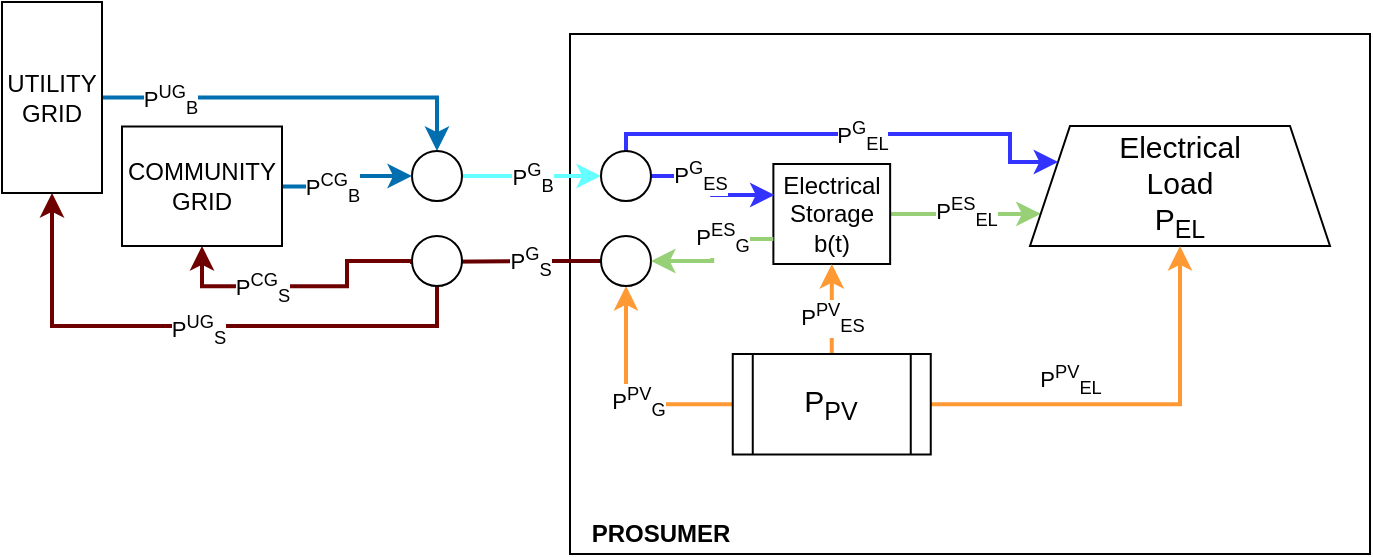 <mxfile version="14.7.7" type="github">
  <diagram id="CdLv_06fP5N1sXC1U6K2" name="Page-1">
    <mxGraphModel dx="865" dy="456" grid="1" gridSize="10" guides="1" tooltips="1" connect="1" arrows="1" fold="1" page="1" pageScale="1" pageWidth="850" pageHeight="1100" math="0" shadow="0">
      <root>
        <mxCell id="0" />
        <mxCell id="1" parent="0" />
        <mxCell id="jXaK1RRbCuR9iNc4X-hZ-1" value="" style="rounded=0;whiteSpace=wrap;html=1;" vertex="1" parent="1">
          <mxGeometry x="350" y="170" width="400" height="260" as="geometry" />
        </mxCell>
        <mxCell id="jXaK1RRbCuR9iNc4X-hZ-2" style="edgeStyle=orthogonalEdgeStyle;rounded=0;orthogonalLoop=1;jettySize=auto;html=1;entryX=0;entryY=0.5;entryDx=0;entryDy=0;strokeColor=#66FFFF;exitX=1;exitY=0.5;exitDx=0;exitDy=0;strokeWidth=2;" edge="1" parent="1" source="jXaK1RRbCuR9iNc4X-hZ-27" target="jXaK1RRbCuR9iNc4X-hZ-20">
          <mxGeometry relative="1" as="geometry">
            <Array as="points">
              <mxPoint x="300" y="241" />
              <mxPoint x="300" y="241" />
            </Array>
            <mxPoint x="250" y="227" as="sourcePoint" />
          </mxGeometry>
        </mxCell>
        <mxCell id="jXaK1RRbCuR9iNc4X-hZ-3" value="P&lt;sup&gt;G&lt;/sup&gt;&lt;sub&gt;B&lt;/sub&gt;" style="edgeLabel;html=1;align=center;verticalAlign=middle;resizable=0;points=[];" vertex="1" connectable="0" parent="jXaK1RRbCuR9iNc4X-hZ-2">
          <mxGeometry x="-0.013" y="-1" relative="1" as="geometry">
            <mxPoint as="offset" />
          </mxGeometry>
        </mxCell>
        <mxCell id="jXaK1RRbCuR9iNc4X-hZ-30" style="edgeStyle=orthogonalEdgeStyle;rounded=0;orthogonalLoop=1;jettySize=auto;html=1;entryX=0.5;entryY=0;entryDx=0;entryDy=0;fillColor=#1ba1e2;strokeColor=#006EAF;strokeWidth=2;" edge="1" parent="1" source="jXaK1RRbCuR9iNc4X-hZ-4" target="jXaK1RRbCuR9iNc4X-hZ-27">
          <mxGeometry relative="1" as="geometry" />
        </mxCell>
        <mxCell id="jXaK1RRbCuR9iNc4X-hZ-32" value="P&lt;sup&gt;UG&lt;/sup&gt;&lt;sub&gt;B&lt;/sub&gt;" style="edgeLabel;html=1;align=center;verticalAlign=middle;resizable=0;points=[];" vertex="1" connectable="0" parent="jXaK1RRbCuR9iNc4X-hZ-30">
          <mxGeometry x="-0.65" y="-1" relative="1" as="geometry">
            <mxPoint as="offset" />
          </mxGeometry>
        </mxCell>
        <mxCell id="jXaK1RRbCuR9iNc4X-hZ-4" value="UTILITY&lt;br&gt;GRID" style="rounded=0;whiteSpace=wrap;html=1;fontSize=12;" vertex="1" parent="1">
          <mxGeometry x="66" y="154" width="50" height="95.5" as="geometry" />
        </mxCell>
        <mxCell id="jXaK1RRbCuR9iNc4X-hZ-5" style="edgeStyle=orthogonalEdgeStyle;rounded=0;orthogonalLoop=1;jettySize=auto;html=1;exitX=1;exitY=0.5;exitDx=0;exitDy=0;entryX=0;entryY=0.75;entryDx=0;entryDy=0;strokeColor=#97D077;strokeWidth=2;" edge="1" parent="1" source="jXaK1RRbCuR9iNc4X-hZ-7" target="jXaK1RRbCuR9iNc4X-hZ-8">
          <mxGeometry relative="1" as="geometry">
            <Array as="points">
              <mxPoint x="520" y="260" />
              <mxPoint x="665" y="259" />
            </Array>
          </mxGeometry>
        </mxCell>
        <mxCell id="jXaK1RRbCuR9iNc4X-hZ-6" value="P&lt;sup&gt;ES&lt;/sup&gt;&lt;sub&gt;EL&lt;/sub&gt;" style="edgeLabel;html=1;align=center;verticalAlign=middle;resizable=0;points=[];" vertex="1" connectable="0" parent="jXaK1RRbCuR9iNc4X-hZ-5">
          <mxGeometry x="-0.01" y="1" relative="1" as="geometry">
            <mxPoint as="offset" />
          </mxGeometry>
        </mxCell>
        <mxCell id="jXaK1RRbCuR9iNc4X-hZ-7" value="Electrical Storage&lt;br&gt;b(t)" style="rounded=0;whiteSpace=wrap;html=1;" vertex="1" parent="1">
          <mxGeometry x="451.69" y="235" width="58.38" height="50" as="geometry" />
        </mxCell>
        <mxCell id="jXaK1RRbCuR9iNc4X-hZ-8" value="Electrical &lt;br&gt;Load&lt;br&gt;P&lt;sub&gt;EL&lt;/sub&gt;" style="shape=trapezoid;perimeter=trapezoidPerimeter;whiteSpace=wrap;html=1;fixedSize=1;fontSize=15;" vertex="1" parent="1">
          <mxGeometry x="580" y="216" width="150" height="60" as="geometry" />
        </mxCell>
        <mxCell id="jXaK1RRbCuR9iNc4X-hZ-9" style="edgeStyle=orthogonalEdgeStyle;rounded=0;orthogonalLoop=1;jettySize=auto;html=1;exitX=0;exitY=0.5;exitDx=0;exitDy=0;entryX=0.5;entryY=1;entryDx=0;entryDy=0;strokeColor=#FF9933;strokeWidth=2;" edge="1" parent="1" source="jXaK1RRbCuR9iNc4X-hZ-15" target="jXaK1RRbCuR9iNc4X-hZ-23">
          <mxGeometry relative="1" as="geometry" />
        </mxCell>
        <mxCell id="jXaK1RRbCuR9iNc4X-hZ-10" value="P&lt;sup&gt;PV&lt;/sup&gt;&lt;sub&gt;G&lt;/sub&gt;" style="edgeLabel;html=1;align=center;verticalAlign=middle;resizable=0;points=[];" vertex="1" connectable="0" parent="jXaK1RRbCuR9iNc4X-hZ-9">
          <mxGeometry x="-0.144" y="-1" relative="1" as="geometry">
            <mxPoint as="offset" />
          </mxGeometry>
        </mxCell>
        <mxCell id="jXaK1RRbCuR9iNc4X-hZ-11" style="edgeStyle=orthogonalEdgeStyle;rounded=0;orthogonalLoop=1;jettySize=auto;html=1;exitX=0.5;exitY=0;exitDx=0;exitDy=0;strokeColor=#FF9933;strokeWidth=2;" edge="1" parent="1" source="jXaK1RRbCuR9iNc4X-hZ-15" target="jXaK1RRbCuR9iNc4X-hZ-7">
          <mxGeometry relative="1" as="geometry">
            <Array as="points">
              <mxPoint x="481" y="300" />
              <mxPoint x="481" y="300" />
            </Array>
          </mxGeometry>
        </mxCell>
        <mxCell id="jXaK1RRbCuR9iNc4X-hZ-12" value="P&lt;sup&gt;PV&lt;/sup&gt;&lt;sub&gt;ES&lt;/sub&gt;" style="edgeLabel;html=1;align=center;verticalAlign=middle;resizable=0;points=[];" vertex="1" connectable="0" parent="jXaK1RRbCuR9iNc4X-hZ-11">
          <mxGeometry x="-0.174" relative="1" as="geometry">
            <mxPoint as="offset" />
          </mxGeometry>
        </mxCell>
        <mxCell id="jXaK1RRbCuR9iNc4X-hZ-13" style="edgeStyle=orthogonalEdgeStyle;rounded=0;orthogonalLoop=1;jettySize=auto;html=1;exitX=1;exitY=0.5;exitDx=0;exitDy=0;strokeColor=#FF9933;entryX=0.5;entryY=1;entryDx=0;entryDy=0;strokeWidth=2;" edge="1" parent="1" source="jXaK1RRbCuR9iNc4X-hZ-15" target="jXaK1RRbCuR9iNc4X-hZ-8">
          <mxGeometry relative="1" as="geometry">
            <mxPoint x="562" y="263" as="targetPoint" />
            <Array as="points">
              <mxPoint x="655" y="355" />
            </Array>
          </mxGeometry>
        </mxCell>
        <mxCell id="jXaK1RRbCuR9iNc4X-hZ-14" value="P&lt;sup&gt;PV&lt;/sup&gt;&lt;sub&gt;EL&lt;/sub&gt;" style="edgeLabel;html=1;align=center;verticalAlign=middle;resizable=0;points=[];" vertex="1" connectable="0" parent="jXaK1RRbCuR9iNc4X-hZ-13">
          <mxGeometry x="-0.317" y="-1" relative="1" as="geometry">
            <mxPoint y="-13.14" as="offset" />
          </mxGeometry>
        </mxCell>
        <mxCell id="jXaK1RRbCuR9iNc4X-hZ-15" value="P&lt;sub&gt;PV&lt;/sub&gt;" style="shape=process;whiteSpace=wrap;html=1;backgroundOutline=1;fontSize=15;" vertex="1" parent="1">
          <mxGeometry x="431.38" y="330" width="99" height="50.25" as="geometry" />
        </mxCell>
        <mxCell id="jXaK1RRbCuR9iNc4X-hZ-16" style="edgeStyle=orthogonalEdgeStyle;rounded=0;orthogonalLoop=1;jettySize=auto;html=1;exitX=0.5;exitY=0;exitDx=0;exitDy=0;entryX=0;entryY=0.25;entryDx=0;entryDy=0;strokeColor=#3333FF;strokeWidth=2;" edge="1" parent="1" source="jXaK1RRbCuR9iNc4X-hZ-20" target="jXaK1RRbCuR9iNc4X-hZ-8">
          <mxGeometry relative="1" as="geometry">
            <Array as="points">
              <mxPoint x="378" y="220" />
              <mxPoint x="570" y="220" />
              <mxPoint x="570" y="234" />
              <mxPoint x="594" y="234" />
            </Array>
          </mxGeometry>
        </mxCell>
        <mxCell id="jXaK1RRbCuR9iNc4X-hZ-17" value="P&lt;sup&gt;G&lt;/sup&gt;&lt;sub&gt;EL&lt;/sub&gt;" style="edgeLabel;html=1;align=center;verticalAlign=middle;resizable=0;points=[];" vertex="1" connectable="0" parent="jXaK1RRbCuR9iNc4X-hZ-16">
          <mxGeometry x="0.054" y="-1" relative="1" as="geometry">
            <mxPoint as="offset" />
          </mxGeometry>
        </mxCell>
        <mxCell id="jXaK1RRbCuR9iNc4X-hZ-18" style="edgeStyle=orthogonalEdgeStyle;rounded=0;orthogonalLoop=1;jettySize=auto;html=1;exitX=1;exitY=0.5;exitDx=0;exitDy=0;entryX=0.01;entryY=0.309;entryDx=0;entryDy=0;strokeColor=#3333FF;entryPerimeter=0;strokeWidth=2;" edge="1" parent="1" source="jXaK1RRbCuR9iNc4X-hZ-20" target="jXaK1RRbCuR9iNc4X-hZ-7">
          <mxGeometry relative="1" as="geometry">
            <mxPoint x="365.5" y="299" as="targetPoint" />
          </mxGeometry>
        </mxCell>
        <mxCell id="jXaK1RRbCuR9iNc4X-hZ-19" value="P&lt;sup&gt;G&lt;/sup&gt;&lt;sub&gt;ES&lt;/sub&gt;" style="edgeLabel;html=1;align=center;verticalAlign=middle;resizable=0;points=[];" vertex="1" connectable="0" parent="jXaK1RRbCuR9iNc4X-hZ-18">
          <mxGeometry x="-0.324" relative="1" as="geometry">
            <mxPoint as="offset" />
          </mxGeometry>
        </mxCell>
        <mxCell id="jXaK1RRbCuR9iNc4X-hZ-20" value="" style="ellipse;whiteSpace=wrap;html=1;aspect=fixed;" vertex="1" parent="1">
          <mxGeometry x="365.5" y="228.5" width="25" height="25" as="geometry" />
        </mxCell>
        <mxCell id="jXaK1RRbCuR9iNc4X-hZ-21" style="edgeStyle=orthogonalEdgeStyle;rounded=0;orthogonalLoop=1;jettySize=auto;html=1;exitX=0;exitY=0.5;exitDx=0;exitDy=0;strokeColor=#660000;entryX=1;entryY=0.5;entryDx=0;entryDy=0;strokeWidth=2;" edge="1" parent="1" source="jXaK1RRbCuR9iNc4X-hZ-23" target="jXaK1RRbCuR9iNc4X-hZ-28">
          <mxGeometry relative="1" as="geometry">
            <Array as="points">
              <mxPoint x="335" y="283" />
              <mxPoint x="310" y="284" />
              <mxPoint x="270" y="284" />
            </Array>
            <mxPoint x="260" y="273" as="targetPoint" />
          </mxGeometry>
        </mxCell>
        <mxCell id="jXaK1RRbCuR9iNc4X-hZ-22" value="P&lt;sup&gt;G&lt;/sup&gt;&lt;sub&gt;S&lt;/sub&gt;" style="edgeLabel;html=1;align=center;verticalAlign=middle;resizable=0;points=[];" vertex="1" connectable="0" parent="jXaK1RRbCuR9iNc4X-hZ-21">
          <mxGeometry x="-0.393" y="-1" relative="1" as="geometry">
            <mxPoint x="1" y="1" as="offset" />
          </mxGeometry>
        </mxCell>
        <mxCell id="jXaK1RRbCuR9iNc4X-hZ-23" value="" style="ellipse;whiteSpace=wrap;html=1;aspect=fixed;" vertex="1" parent="1">
          <mxGeometry x="365.5" y="271" width="25" height="25" as="geometry" />
        </mxCell>
        <mxCell id="jXaK1RRbCuR9iNc4X-hZ-24" style="edgeStyle=orthogonalEdgeStyle;rounded=0;orthogonalLoop=1;jettySize=auto;html=1;exitX=0;exitY=0.75;exitDx=0;exitDy=0;entryX=1;entryY=0.5;entryDx=0;entryDy=0;strokeColor=#97D077;strokeWidth=2;" edge="1" parent="1" source="jXaK1RRbCuR9iNc4X-hZ-7" target="jXaK1RRbCuR9iNc4X-hZ-23">
          <mxGeometry relative="1" as="geometry">
            <mxPoint x="322.5" y="299" as="sourcePoint" />
          </mxGeometry>
        </mxCell>
        <mxCell id="jXaK1RRbCuR9iNc4X-hZ-25" value="P&lt;sup&gt;ES&lt;/sup&gt;&lt;sub&gt;G&lt;/sub&gt;" style="edgeLabel;html=1;align=center;verticalAlign=middle;resizable=0;points=[];" vertex="1" connectable="0" parent="jXaK1RRbCuR9iNc4X-hZ-24">
          <mxGeometry x="-0.291" y="-1" relative="1" as="geometry">
            <mxPoint as="offset" />
          </mxGeometry>
        </mxCell>
        <mxCell id="jXaK1RRbCuR9iNc4X-hZ-26" value="PROSUMER" style="text;html=1;align=center;verticalAlign=middle;resizable=0;points=[];autosize=1;fontStyle=1" vertex="1" parent="1">
          <mxGeometry x="350" y="410" width="90" height="20" as="geometry" />
        </mxCell>
        <mxCell id="jXaK1RRbCuR9iNc4X-hZ-27" value="" style="ellipse;whiteSpace=wrap;html=1;aspect=fixed;" vertex="1" parent="1">
          <mxGeometry x="271" y="228.5" width="25" height="25" as="geometry" />
        </mxCell>
        <mxCell id="jXaK1RRbCuR9iNc4X-hZ-33" style="edgeStyle=orthogonalEdgeStyle;rounded=0;orthogonalLoop=1;jettySize=auto;html=1;entryX=0.5;entryY=1;entryDx=0;entryDy=0;fillColor=#a20025;strokeColor=#6F0000;strokeWidth=2;" edge="1" parent="1" source="jXaK1RRbCuR9iNc4X-hZ-28" target="jXaK1RRbCuR9iNc4X-hZ-29">
          <mxGeometry relative="1" as="geometry" />
        </mxCell>
        <mxCell id="jXaK1RRbCuR9iNc4X-hZ-36" value="P&lt;sup&gt;CG&lt;/sup&gt;&lt;sub&gt;S&lt;/sub&gt;" style="edgeLabel;html=1;align=center;verticalAlign=middle;resizable=0;points=[];" vertex="1" connectable="0" parent="jXaK1RRbCuR9iNc4X-hZ-33">
          <mxGeometry x="0.273" y="1" relative="1" as="geometry">
            <mxPoint as="offset" />
          </mxGeometry>
        </mxCell>
        <mxCell id="jXaK1RRbCuR9iNc4X-hZ-34" style="edgeStyle=orthogonalEdgeStyle;rounded=0;orthogonalLoop=1;jettySize=auto;html=1;exitX=0.5;exitY=1;exitDx=0;exitDy=0;fillColor=#a20025;strokeColor=#6F0000;strokeWidth=2;" edge="1" parent="1" source="jXaK1RRbCuR9iNc4X-hZ-28" target="jXaK1RRbCuR9iNc4X-hZ-4">
          <mxGeometry relative="1" as="geometry" />
        </mxCell>
        <mxCell id="jXaK1RRbCuR9iNc4X-hZ-37" value="P&lt;sup&gt;UG&lt;/sup&gt;&lt;sub&gt;S&lt;/sub&gt;" style="edgeLabel;html=1;align=center;verticalAlign=middle;resizable=0;points=[];" vertex="1" connectable="0" parent="jXaK1RRbCuR9iNc4X-hZ-34">
          <mxGeometry x="0.004" y="2" relative="1" as="geometry">
            <mxPoint as="offset" />
          </mxGeometry>
        </mxCell>
        <mxCell id="jXaK1RRbCuR9iNc4X-hZ-28" value="" style="ellipse;whiteSpace=wrap;html=1;aspect=fixed;" vertex="1" parent="1">
          <mxGeometry x="271" y="271" width="25" height="25" as="geometry" />
        </mxCell>
        <mxCell id="jXaK1RRbCuR9iNc4X-hZ-31" style="edgeStyle=orthogonalEdgeStyle;rounded=0;orthogonalLoop=1;jettySize=auto;html=1;entryX=0;entryY=0.5;entryDx=0;entryDy=0;fillColor=#1ba1e2;strokeColor=#006EAF;strokeWidth=2;" edge="1" parent="1" source="jXaK1RRbCuR9iNc4X-hZ-29" target="jXaK1RRbCuR9iNc4X-hZ-27">
          <mxGeometry relative="1" as="geometry" />
        </mxCell>
        <mxCell id="jXaK1RRbCuR9iNc4X-hZ-35" value="P&lt;sup&gt;CG&lt;/sup&gt;&lt;sub&gt;B&lt;/sub&gt;" style="edgeLabel;html=1;align=center;verticalAlign=middle;resizable=0;points=[];" vertex="1" connectable="0" parent="jXaK1RRbCuR9iNc4X-hZ-31">
          <mxGeometry x="-0.293" y="-1" relative="1" as="geometry">
            <mxPoint as="offset" />
          </mxGeometry>
        </mxCell>
        <mxCell id="jXaK1RRbCuR9iNc4X-hZ-29" value="COMMUNITY&lt;br&gt;GRID" style="rounded=0;whiteSpace=wrap;html=1;fontSize=12;" vertex="1" parent="1">
          <mxGeometry x="126" y="216.25" width="80" height="59.75" as="geometry" />
        </mxCell>
      </root>
    </mxGraphModel>
  </diagram>
</mxfile>
